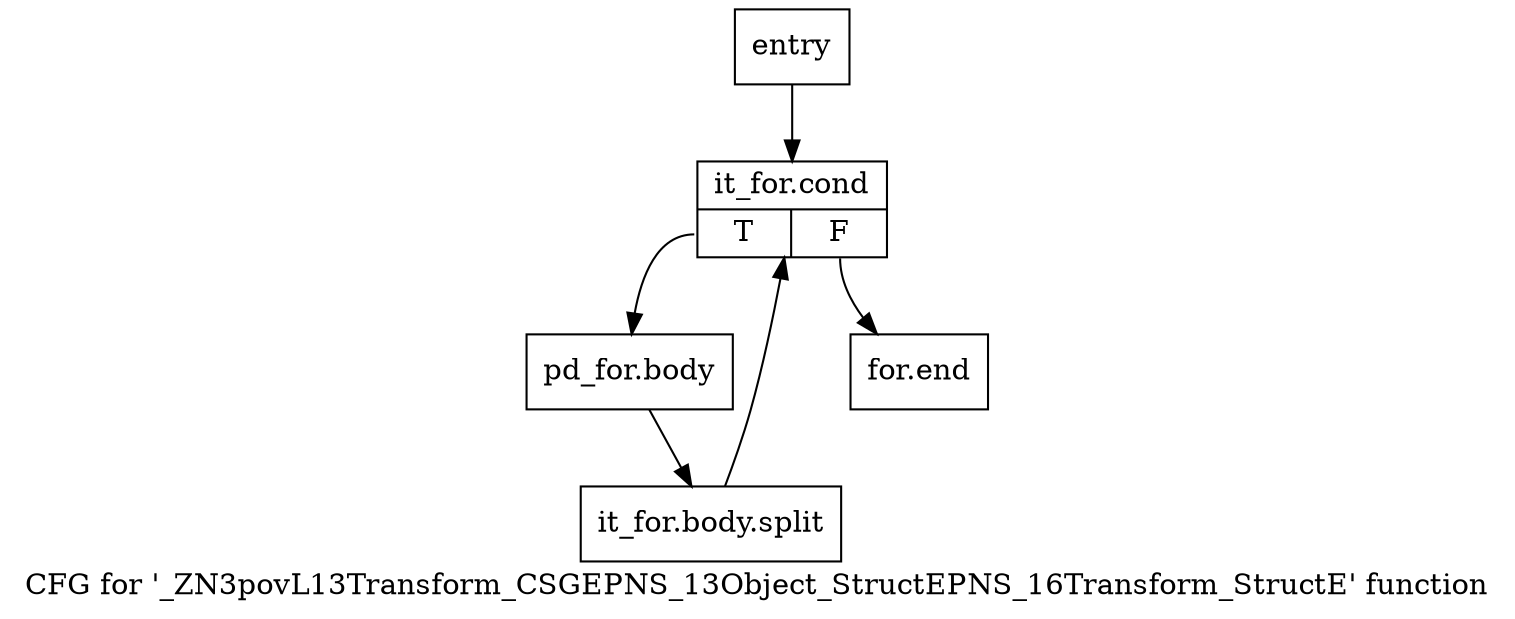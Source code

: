digraph "CFG for '_ZN3povL13Transform_CSGEPNS_13Object_StructEPNS_16Transform_StructE' function" {
	label="CFG for '_ZN3povL13Transform_CSGEPNS_13Object_StructEPNS_16Transform_StructE' function";

	Node0xe455d0 [shape=record,label="{entry}"];
	Node0xe455d0 -> Node0xe45620;
	Node0xe45620 [shape=record,label="{it_for.cond|{<s0>T|<s1>F}}"];
	Node0xe45620:s0 -> Node0xe45670;
	Node0xe45620:s1 -> Node0xe456c0;
	Node0xe45670 [shape=record,label="{pd_for.body}"];
	Node0xe45670 -> Node0x2e83df0;
	Node0x2e83df0 [shape=record,label="{it_for.body.split}"];
	Node0x2e83df0 -> Node0xe45620;
	Node0xe456c0 [shape=record,label="{for.end}"];
}
